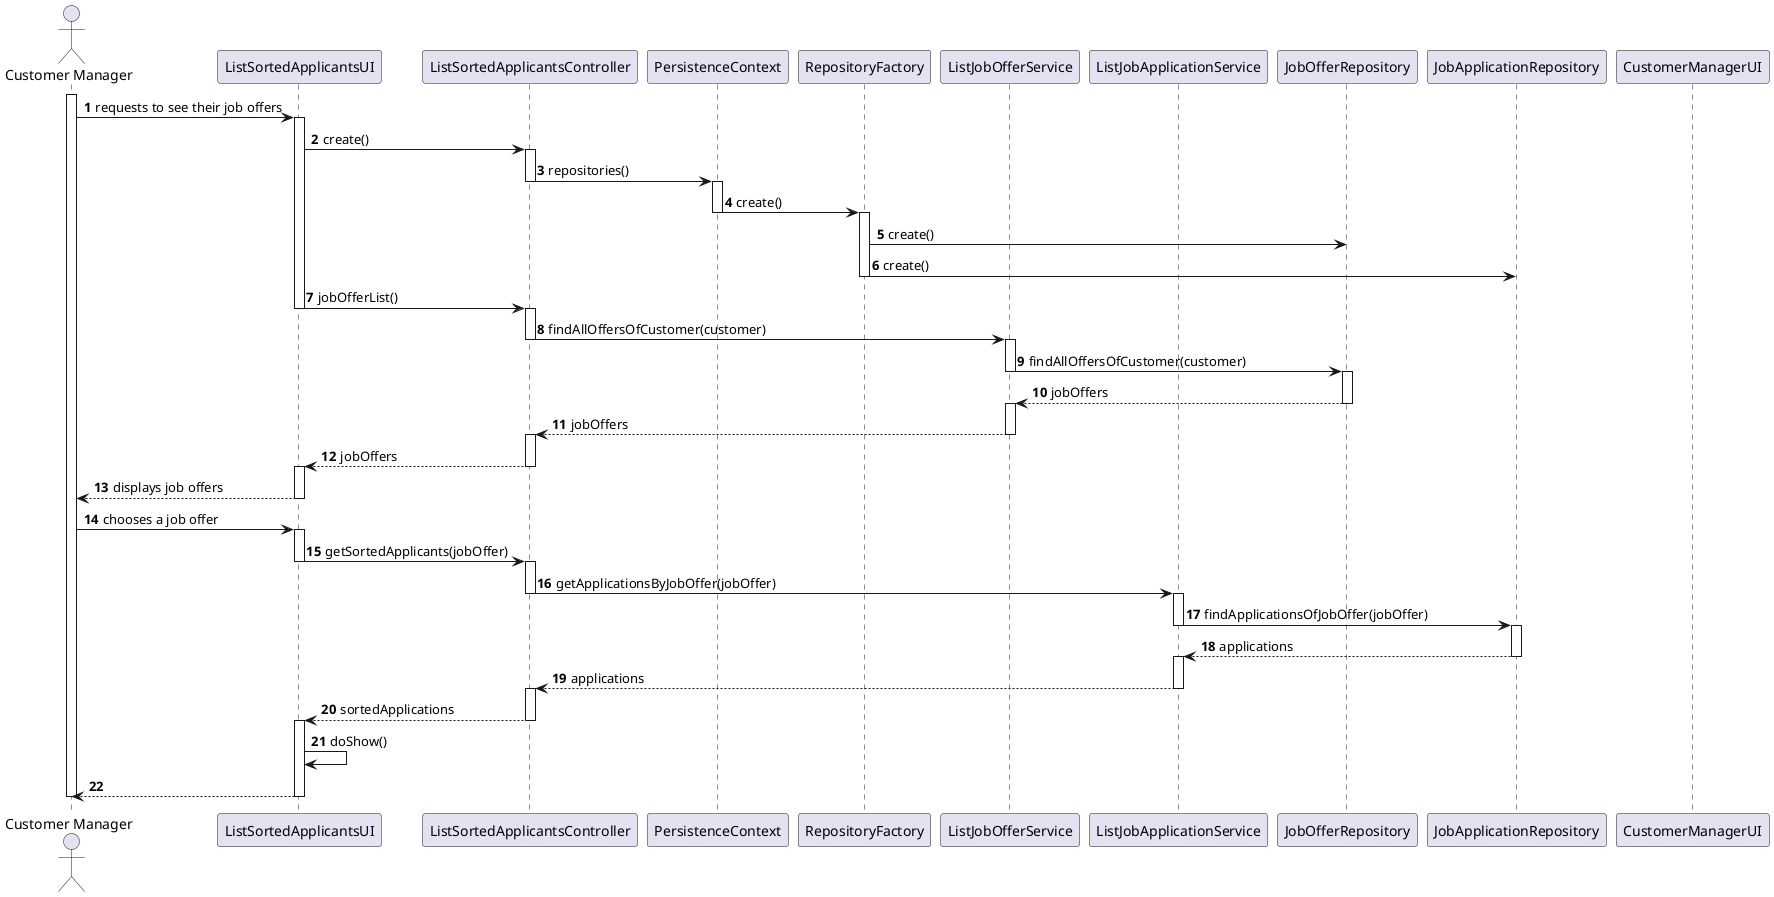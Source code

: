 @startuml
'https://plantuml.com/sequence-diagram

autonumber

actor "Customer Manager" as CMNGR
participant ListSortedApplicantsUI
participant ListSortedApplicantsController
participant PersistenceContext
participant RepositoryFactory
participant ListJobOfferService
participant ListJobApplicationService
participant JobOfferRepository
participant JobApplicationRepository

activate CMNGR
CMNGR -> ListSortedApplicantsUI : requests to see their job offers
activate ListSortedApplicantsUI
ListSortedApplicantsUI -> ListSortedApplicantsController : create()
activate ListSortedApplicantsController
ListSortedApplicantsController -> PersistenceContext : repositories()
deactivate ListSortedApplicantsController
activate PersistenceContext
PersistenceContext -> RepositoryFactory : create()
deactivate PersistenceContext
activate RepositoryFactory
RepositoryFactory -> JobOfferRepository : create()
RepositoryFactory -> JobApplicationRepository : create()
deactivate RepositoryFactory

ListSortedApplicantsUI -> ListSortedApplicantsController : jobOfferList()
deactivate ListSortedApplicantsUI
activate ListSortedApplicantsController
ListSortedApplicantsController -> ListJobOfferService : findAllOffersOfCustomer(customer)
deactivate ListSortedApplicantsController
activate ListJobOfferService
ListJobOfferService -> JobOfferRepository : findAllOffersOfCustomer(customer)
deactivate ListJobOfferService
activate JobOfferRepository
JobOfferRepository --> ListJobOfferService : jobOffers
deactivate JobOfferRepository
activate ListJobOfferService
ListJobOfferService --> ListSortedApplicantsController : jobOffers
deactivate ListJobOfferService
activate ListSortedApplicantsController
ListSortedApplicantsController --> ListSortedApplicantsUI : jobOffers
deactivate ListSortedApplicantsController
activate ListSortedApplicantsUI
ListSortedApplicantsUI --> CMNGR : displays job offers
deactivate ListSortedApplicantsUI
CMNGR -> ListSortedApplicantsUI : chooses a job offer
activate ListSortedApplicantsUI
ListSortedApplicantsUI -> ListSortedApplicantsController : getSortedApplicants(jobOffer)
deactivate ListSortedApplicantsUI
activate ListSortedApplicantsController
ListSortedApplicantsController -> ListJobApplicationService : getApplicationsByJobOffer(jobOffer)
deactivate ListSortedApplicantsController
activate ListJobApplicationService
ListJobApplicationService -> JobApplicationRepository : findApplicationsOfJobOffer(jobOffer)
deactivate ListJobApplicationService

activate JobApplicationRepository
JobApplicationRepository --> ListJobApplicationService : applications
deactivate JobApplicationRepository
activate ListJobApplicationService
ListJobApplicationService --> ListSortedApplicantsController : applications
deactivate ListJobApplicationService
activate ListSortedApplicantsController
ListSortedApplicantsController --> ListSortedApplicantsUI : sortedApplications
deactivate ListSortedApplicantsController
activate ListSortedApplicantsUI

ListSortedApplicantsUI -> ListSortedApplicantsUI : doShow()
ListSortedApplicantsUI --> CMNGR
deactivate ListSortedApplicantsUI
deactivate CustomerManagerUI
deactivate CMNGR
@enduml